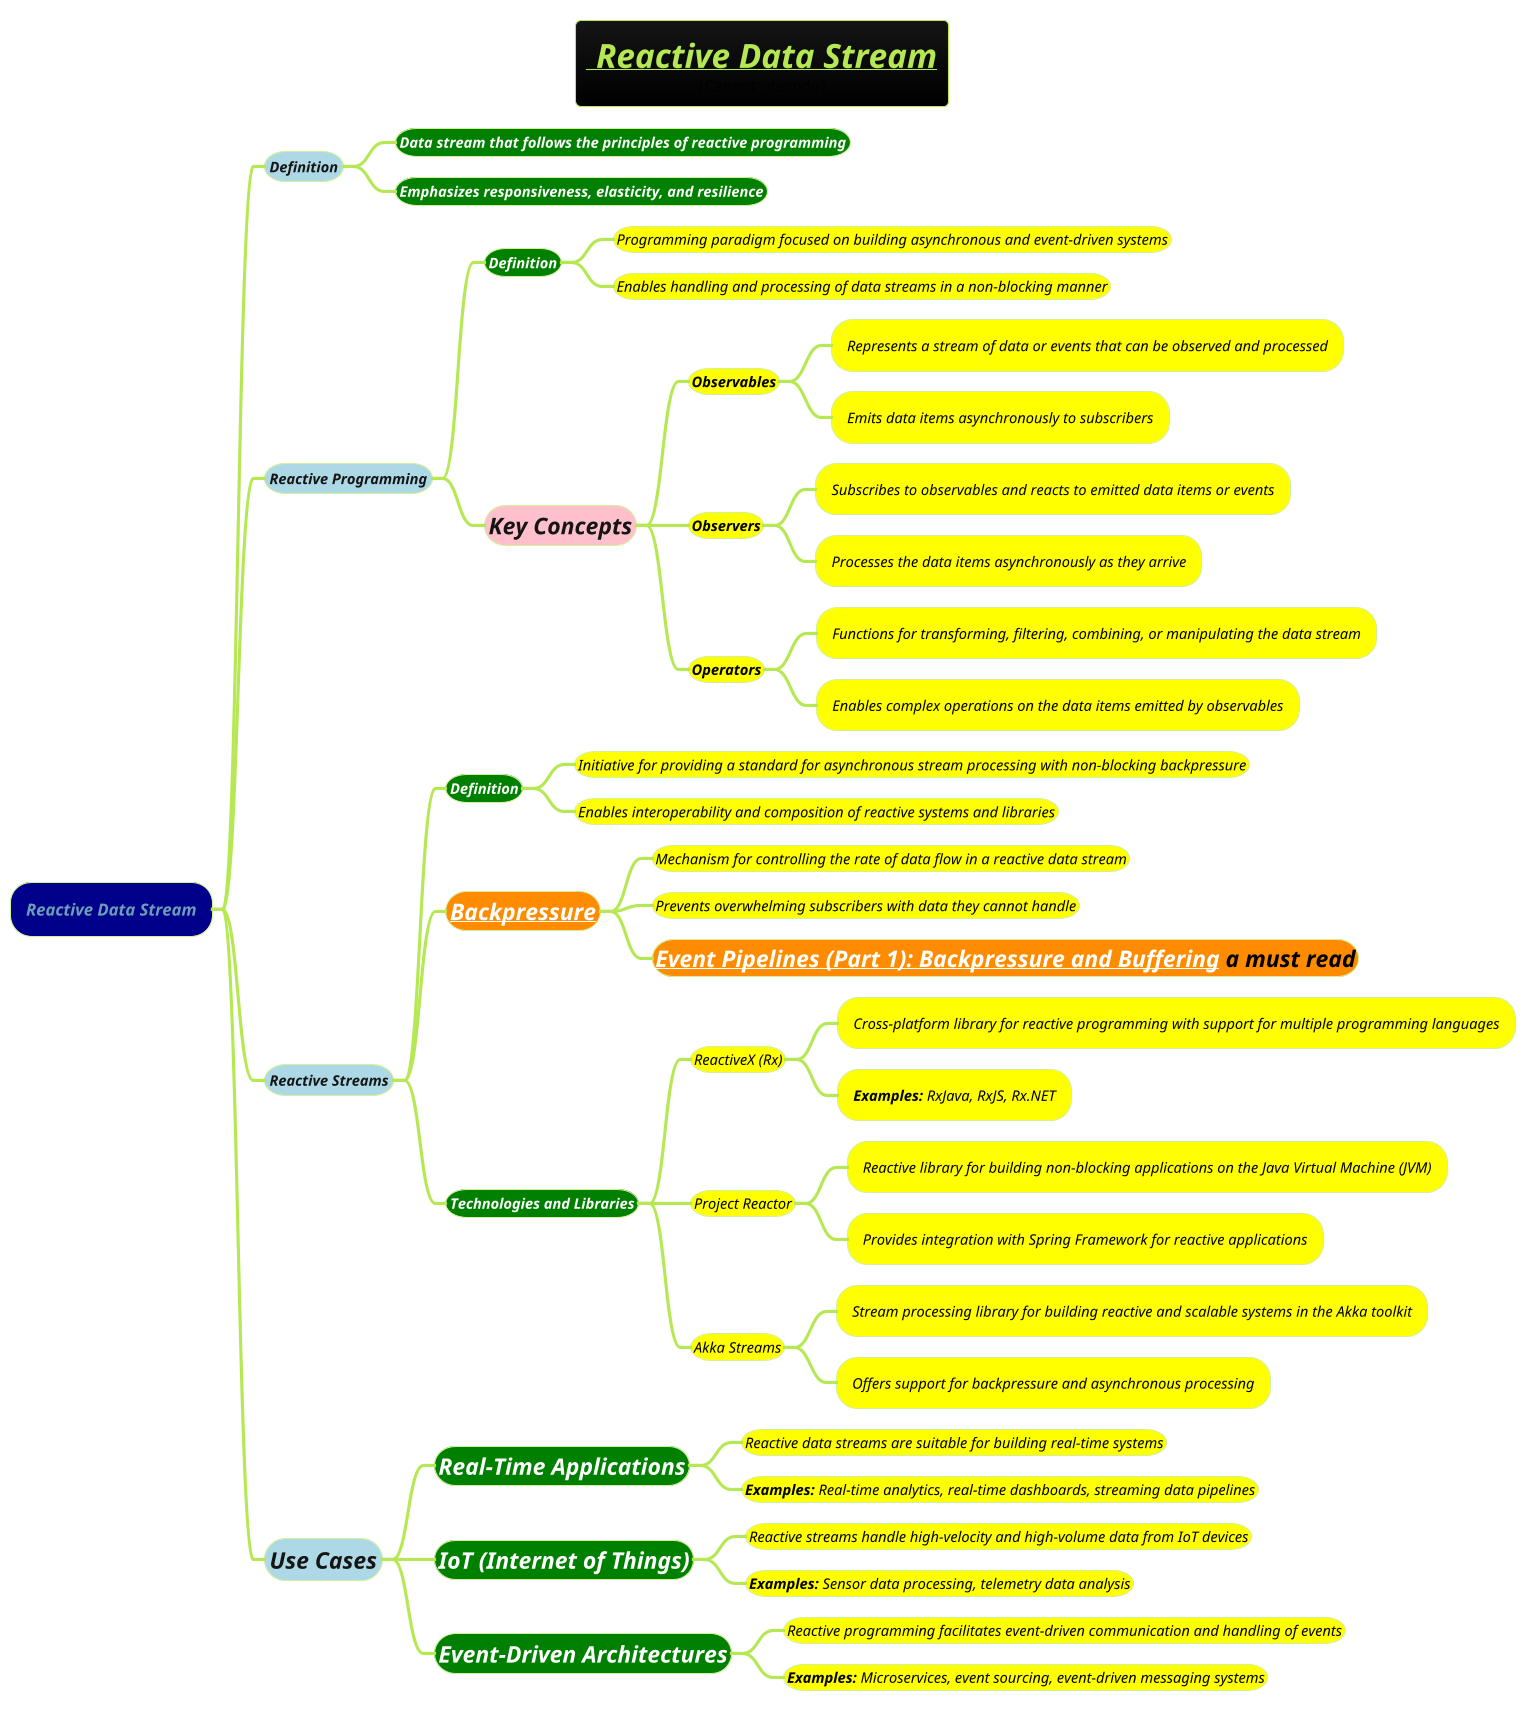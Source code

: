 @startmindmap
title =<i>__ Reactive Data Stream__ \n<img:images/img_25.png{scale=0.7}>
!theme hacker

*[#darkblue] <i>Reactive Data Stream

**[#lightblue] <i><color #blac><size:14>Definition
***[#green] <b><i><color #white><size:14>Data stream that follows the principles of reactive programming
***[#green] <b><i><color #white><size:14>Emphasizes responsiveness, elasticity, and resilience

**[#lightblue] <i><color #blac><size:14>**Reactive Programming**
***[#green] <b><i><color #white><size:14>**Definition**
****[#yellow] <i><color #black><size:14>Programming paradigm focused on building asynchronous and event-driven systems
****[#yellow] <i><color #black><size:14>Enables handling and processing of data streams in a non-blocking manner

***[#pink] <i><size:22>**Key Concepts**
****[#yellow] <i><color #black><size:14><b>Observables
*****[#yellow] <i><color #black><size:14>Represents a stream of data or events that can be observed and processed
*****[#yellow] <i><color #black><size:14>Emits data items asynchronously to subscribers

****[#yellow] <i><color #black><size:14><b>Observers
*****[#yellow] <i><color #black><size:14>Subscribes to observables and reacts to emitted data items or events
*****[#yellow] <i><color #black><size:14>Processes the data items asynchronously as they arrive

****[#yellow] <i><color #black><size:14><b>Operators
*****[#yellow] <i><color #black><size:14>Functions for transforming, filtering, combining, or manipulating the data stream
*****[#yellow] <i><color #black><size:14>Enables complex operations on the data items emitted by observables

**[#lightblue] <i><color #blac><size:14>Reactive Streams
***[#green] <b><i><color #white><size:14>Definition
****[#yellow] <i><color #black><size:14>Initiative for providing a standard for asynchronous stream processing with non-blocking backpressure
****[#yellow] <i><color #black><size:14>Enables interoperability and composition of reactive systems and libraries

***[#darkorange] <i><size:22><b>[[docs/3-programming-languages/Venkat-Subramaniam/gif/stream-aggregation.adoc Backpressure]]
****[#yellow] <i><color #black><size:14>Mechanism for controlling the rate of data flow in a reactive data stream
****[#yellow] <i><color #black><size:14>Prevents overwhelming subscribers with data they cannot handle
****[#darkorange] <i><color #black><size:22><b>[[https://zendesk.engineering/event-pipelines-part-1-backpressure-and-buffering-1bba0ed3451e Event Pipelines (Part 1): Backpressure and Buffering]] a must read

***[#green] <b><i><color #white><size:14>Technologies and Libraries
****[#yellow] <i><color #black><size:14>ReactiveX (Rx)
*****[#yellow] <i><color #black><size:14>Cross-platform library for reactive programming with support for multiple programming languages
*****[#yellow] <i><color #black><size:14>**Examples:** RxJava, RxJS, Rx.NET

****[#yellow] <i><color #black><size:14>Project Reactor
*****[#yellow] <i><color #black><size:14>Reactive library for building non-blocking applications on the Java Virtual Machine (JVM)
*****[#yellow] <i><color #black><size:14>Provides integration with Spring Framework for reactive applications

****[#yellow] <i><color #black><size:14>Akka Streams
*****[#yellow] <i><color #black><size:14>Stream processing library for building reactive and scalable systems in the Akka toolkit
*****[#yellow] <i><color #black><size:14>Offers support for backpressure and asynchronous processing

**[#lightblue] <i><color #blac><size:22>Use Cases
***[#green] <b><i><color #white><size:22>Real-Time Applications
****[#yellow] <i><color #black><size:14>Reactive data streams are suitable for building real-time systems
****[#yellow] <i><color #black><size:14>**Examples:** Real-time analytics, real-time dashboards, streaming data pipelines

***[#green] <b><i><color #white><size:22>IoT (Internet of Things)
****[#yellow] <i><color #black><size:14>Reactive streams handle high-velocity and high-volume data from IoT devices
****[#yellow] <i><color #black><size:14>**Examples:** Sensor data processing, telemetry data analysis

***[#green] <b><i><color #white><size:22>Event-Driven Architectures
****[#yellow] <i><color #black><size:14>Reactive programming facilitates event-driven communication and handling of events
****[#yellow] <i><color #black><size:14>**Examples:** Microservices, event sourcing, event-driven messaging systems

@endmindmap
